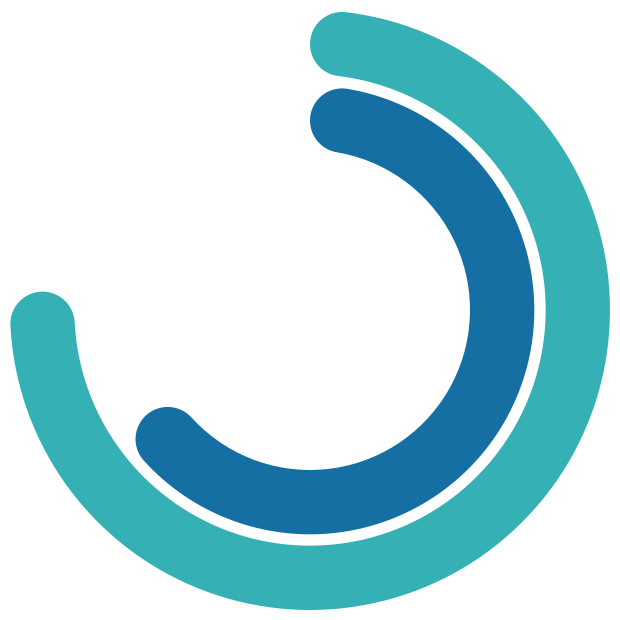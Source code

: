 {
    "$sIDema": "https://vega.github.io/sIDema/vega/v5.json",
    "width": 300,
    "height": 300,
    "padding": 5,
  
  "signals": [
      {
        "name": "startAngle", "value": 0
      },
      {
        "name": "endAngle", "value": 5.1
      },
      {
        "name": "padAngle", "value": 0
      },
      {
        "name": "bandPadding", "value": 0.15
      },
      {
        "name": "innerRadius", "value": 80
      },
      {
        "name": "cornerRadius", "value": 80
      }
    ],
  
    "data": [{
      "name": "table",
      "values": [{
              "% Fully Vaccinated": 65,
              "% Partially Vaccinated": 0,
              "ID": 1
          },
          {
            "% Fully Vaccinated": 0,
            "% Partially Vaccinated": 75,
            "ID": 2
        }],
      "transform": [{
          "type": "fold",
          "fields": ["% Fully Vaccinated","% Partially Vaccinated"]
      }, {
          "type": "formula",
          "as": "c",
          "initonly": true,
          "expr": "if(datum.key==='% Fully Vaccinated','#156fa3',if(datum.key==='% Partially Vaccinated','#35b1b5','red'))"
      }, {
            "type": "stack",
            "groupby": ["ID"],
            "field": "value",
            "as": ["r0","r1"]
          }
        ]
    }],
  
     "scales": [
      {
        "name": "IDbands",
        "type": "band",
        "paddingInner": { "signal": "bandPadding" },
        "range": [{ "signal": "innerRadius" }, { "signal": "width/2" }],
        "domain": {"data": "table", "field": "ID"}
      },
      {
        "name": "angle",
        "type": "linear",
        "range": [{ "signal": "startAngle"}, { "signal": "endAngle"}],
        "nice": true, "zero": true,
        "domain": {"data": "table", "field": "r1"}
      }
    ],
  
    "marks": [
      {
        "type": "arc",
        "from": {"data": "table"},
        "encode": {
          "enter": {
            "x": {"signal": "width/2"},
            "y": {"signal": "height / 2"}
          },
          "update": {
            "fill": {"field": "c"},
            "startAngle": { "scale": "angle", "field": "r0"},
            "endAngle": { "scale": "angle", "field": "r1"},
            "padAngle": {"signal": "padAngle"},
            "innerRadius": { "scale": "IDbands", "field": "ID" },
            "outerRadius": { "scale": "IDbands", "field": "ID", "offset": { "scale": "IDbands", "band": 1 } },
            "cornerRadius": {"signal": "cornerRadius"},
            "tooltip": { "signal": "datum.key+':  '+datum.value+'%'" }
          }
        }
      }
    ],
    "config": {
      "view": {
        "strokeOpacity": 1,
        "stroke": "black" 
      }
    }
  }
  
  